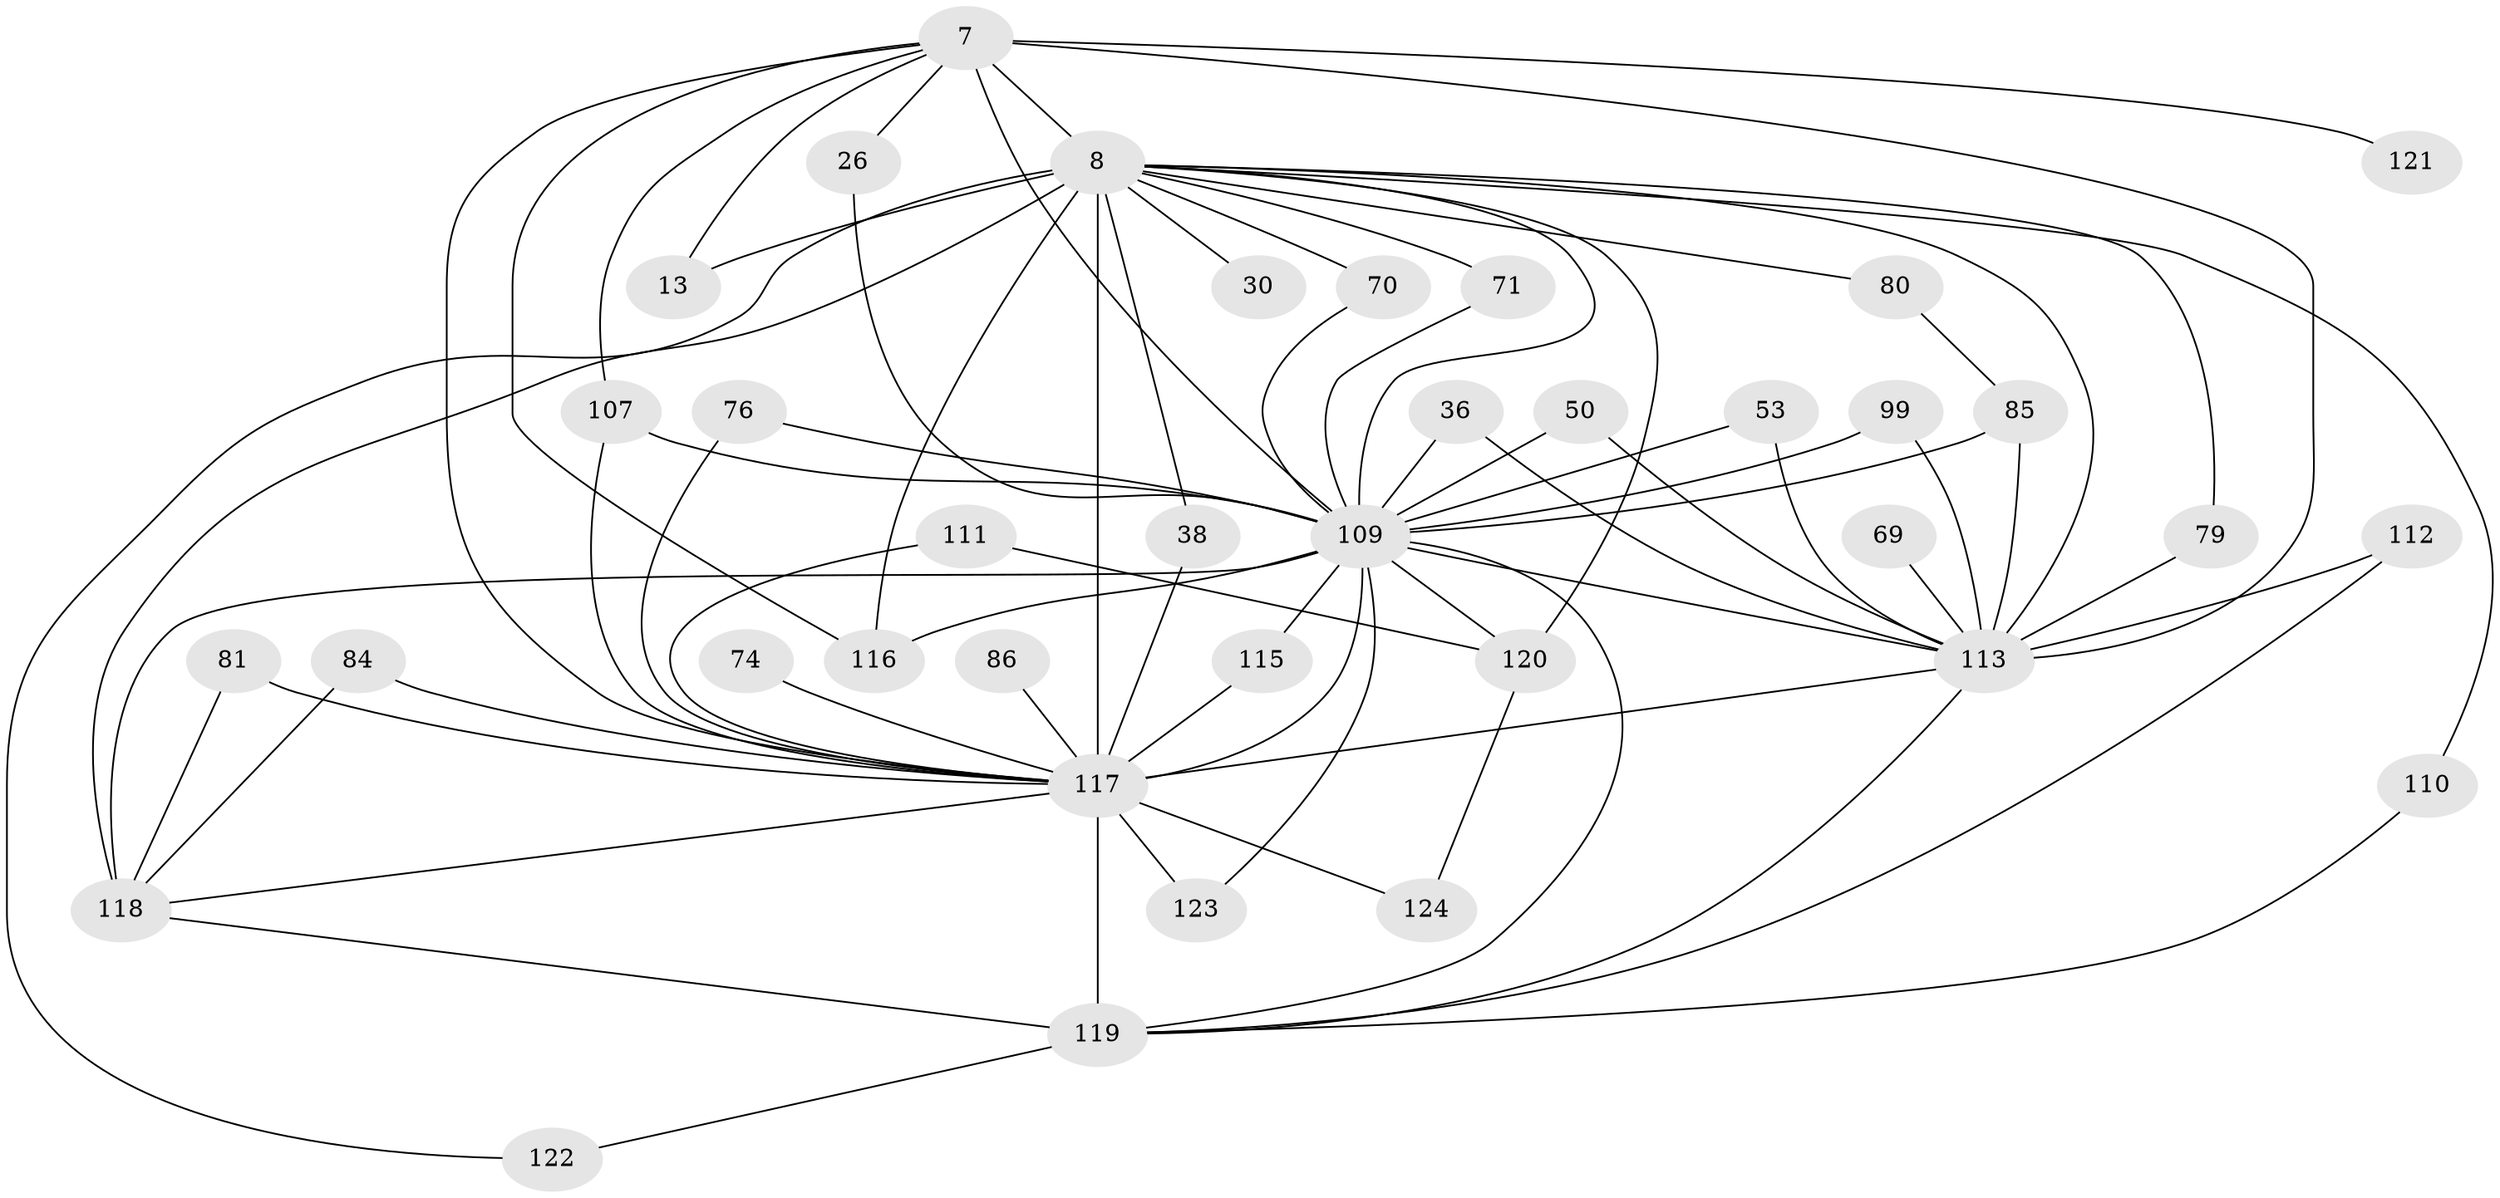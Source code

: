 // original degree distribution, {16: 0.016129032258064516, 15: 0.008064516129032258, 14: 0.008064516129032258, 31: 0.008064516129032258, 19: 0.008064516129032258, 17: 0.008064516129032258, 32: 0.008064516129032258, 23: 0.008064516129032258, 22: 0.008064516129032258, 5: 0.07258064516129033, 4: 0.016129032258064516, 2: 0.4596774193548387, 7: 0.024193548387096774, 3: 0.29838709677419356, 8: 0.024193548387096774, 6: 0.024193548387096774}
// Generated by graph-tools (version 1.1) at 2025/48/03/04/25 21:48:01]
// undirected, 37 vertices, 74 edges
graph export_dot {
graph [start="1"]
  node [color=gray90,style=filled];
  7 [super="+6"];
  8 [super="+5"];
  13;
  26;
  30;
  36;
  38;
  50;
  53;
  69;
  70;
  71;
  74;
  76;
  79;
  80;
  81;
  84;
  85 [super="+11"];
  86;
  99 [super="+29+42"];
  107 [super="+46"];
  109 [super="+31+10+100"];
  110;
  111;
  112;
  113 [super="+106+62+105+4"];
  115 [super="+91"];
  116 [super="+93"];
  117 [super="+51+15+39+114+108+66"];
  118 [super="+73+87+58+94"];
  119 [super="+82+83+98+101"];
  120 [super="+96"];
  121;
  122;
  123 [super="+97"];
  124;
  7 -- 8 [weight=4];
  7 -- 13;
  7 -- 26;
  7 -- 121;
  7 -- 109 [weight=5];
  7 -- 116;
  7 -- 107 [weight=2];
  7 -- 113 [weight=8];
  7 -- 117 [weight=10];
  8 -- 30 [weight=2];
  8 -- 70;
  8 -- 110;
  8 -- 122;
  8 -- 71;
  8 -- 13;
  8 -- 79;
  8 -- 80;
  8 -- 120 [weight=3];
  8 -- 38;
  8 -- 109 [weight=5];
  8 -- 118 [weight=7];
  8 -- 116;
  8 -- 117 [weight=20];
  8 -- 113 [weight=9];
  26 -- 109;
  36 -- 109;
  36 -- 113;
  38 -- 117;
  50 -- 109;
  50 -- 113;
  53 -- 109;
  53 -- 113;
  69 -- 113 [weight=2];
  70 -- 109;
  71 -- 109;
  74 -- 117 [weight=2];
  76 -- 109;
  76 -- 117;
  79 -- 113;
  80 -- 85;
  81 -- 118;
  81 -- 117;
  84 -- 118;
  84 -- 117;
  85 -- 109 [weight=2];
  85 -- 113 [weight=2];
  86 -- 117 [weight=2];
  99 -- 113 [weight=2];
  99 -- 109 [weight=4];
  107 -- 109 [weight=3];
  107 -- 117;
  109 -- 115;
  109 -- 116 [weight=2];
  109 -- 120;
  109 -- 123;
  109 -- 118 [weight=2];
  109 -- 119 [weight=2];
  109 -- 117 [weight=7];
  109 -- 113 [weight=5];
  110 -- 119;
  111 -- 120;
  111 -- 117;
  112 -- 119;
  112 -- 113;
  113 -- 117 [weight=8];
  113 -- 119 [weight=2];
  115 -- 117 [weight=2];
  117 -- 119 [weight=9];
  117 -- 124;
  117 -- 118 [weight=2];
  117 -- 123 [weight=2];
  118 -- 119;
  119 -- 122;
  120 -- 124;
}
